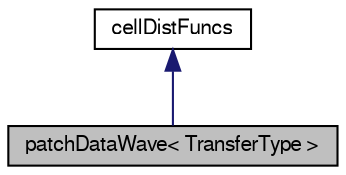digraph "patchDataWave&lt; TransferType &gt;"
{
  bgcolor="transparent";
  edge [fontname="FreeSans",fontsize="10",labelfontname="FreeSans",labelfontsize="10"];
  node [fontname="FreeSans",fontsize="10",shape=record];
  Node2 [label="patchDataWave\< TransferType \>",height=0.2,width=0.4,color="black", fillcolor="grey75", style="filled", fontcolor="black"];
  Node3 -> Node2 [dir="back",color="midnightblue",fontsize="10",style="solid",fontname="FreeSans"];
  Node3 [label="cellDistFuncs",height=0.2,width=0.4,color="black",URL="$a24958.html",tooltip="Collection of functions used in wall distance calculation. "];
}
